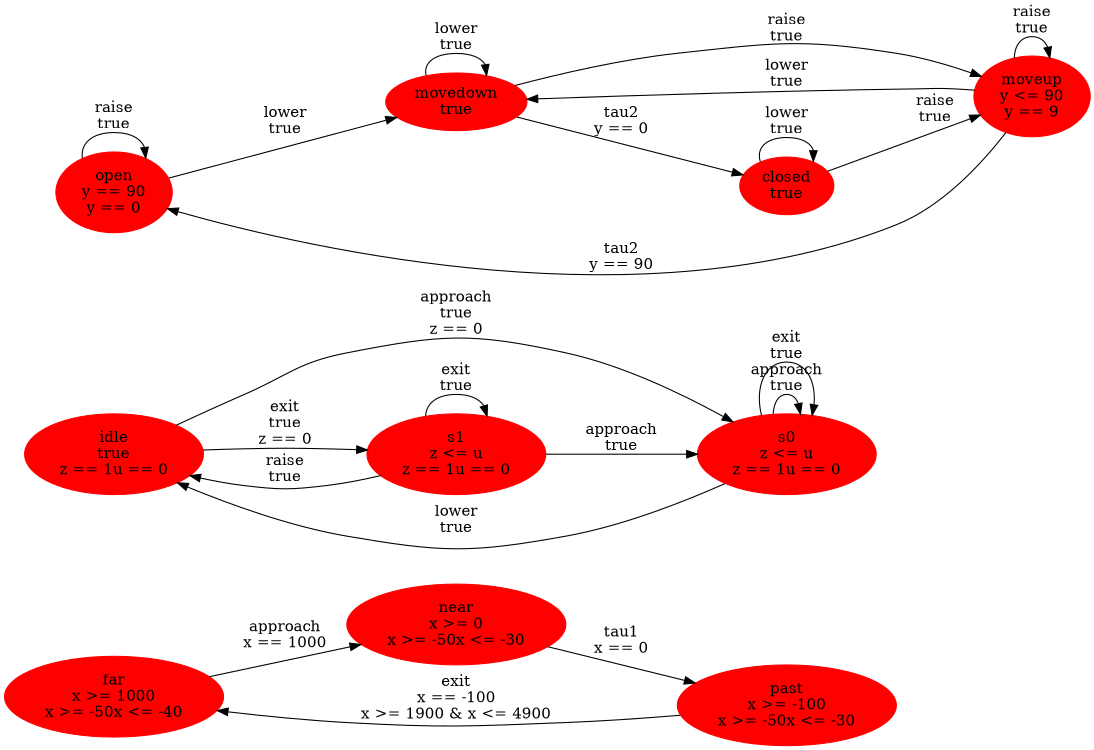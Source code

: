 digraph three {
 rankdir=LR;
 size="8,5"
0 [label="far\nx >= 1000\nx >= -50x <= -40",color=red, style=filled];
1 [label="near\nx >= 0\nx >= -50x <= -30",color=red, style=filled];
2 [label="past\nx >= -100\nx >= -50x <= -30",color=red, style=filled];
0 -> 1 [label="approach\nx == 1000\n"];
1 -> 2 [label="tau1\nx == 0\n"];
2 -> 0 [label="exit\nx == -100\nx >= 1900 & x <= 4900"];
3 [label="idle\ntrue\nz == 1u == 0",color=red, style=filled];
4 [label="s0\nz <= u\nz == 1u == 0",color=red, style=filled];
5 [label="s1\nz <= u\nz == 1u == 0",color=red, style=filled];
3 -> 5 [label="exit\ntrue\nz == 0"];
3 -> 4 [label="approach\ntrue\nz == 0"];
4 -> 3 [label="lower\ntrue\n"];
4 -> 4 [label="approach\ntrue\n"];
4 -> 4 [label="exit\ntrue\n"];
5 -> 5 [label="exit\ntrue\n"];
5 -> 3 [label="raise\ntrue\n"];
5 -> 4 [label="approach\ntrue\n"];
6 [label="open\ny == 90\ny == 0",color=red, style=filled];
7 [label="moveup\ny <= 90\ny == 9",color=red, style=filled];
8 [label="movedown\ntrue\n",color=red, style=filled];
9 [label="closed\ntrue\n",color=red, style=filled];
6 -> 6 [label="raise\ntrue\n"];
6 -> 8 [label="lower\ntrue\n"];
7 -> 8 [label="lower\ntrue\n"];
7 -> 7 [label="raise\ntrue\n"];
7 -> 6 [label="tau2\ny == 90\n"];
8 -> 8 [label="lower\ntrue\n"];
8 -> 7 [label="raise\ntrue\n"];
8 -> 9 [label="tau2\ny == 0\n"];
9 -> 9 [label="lower\ntrue\n"];
9 -> 7 [label="raise\ntrue\n"];
}